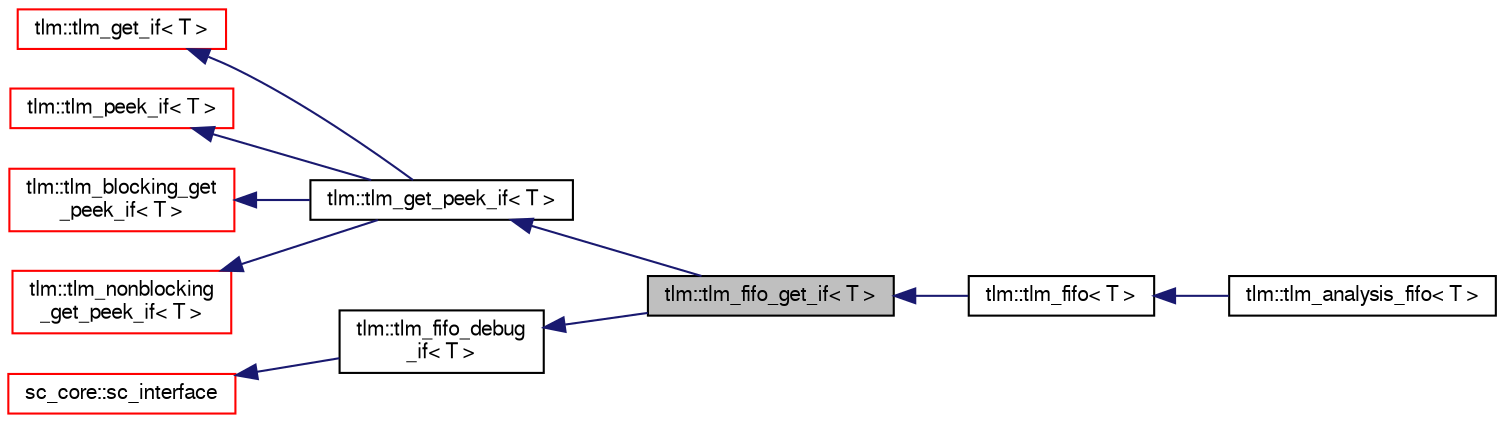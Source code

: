 digraph "tlm::tlm_fifo_get_if&lt; T &gt;"
{
  edge [fontname="FreeSans",fontsize="10",labelfontname="FreeSans",labelfontsize="10"];
  node [fontname="FreeSans",fontsize="10",shape=record];
  rankdir="LR";
  Node0 [label="tlm::tlm_fifo_get_if\< T \>",height=0.2,width=0.4,color="black", fillcolor="grey75", style="filled", fontcolor="black"];
  Node1 -> Node0 [dir="back",color="midnightblue",fontsize="10",style="solid",fontname="FreeSans"];
  Node1 [label="tlm::tlm_get_peek_if\< T \>",height=0.2,width=0.4,color="black", fillcolor="white", style="filled",URL="$a02319.html"];
  Node2 -> Node1 [dir="back",color="midnightblue",fontsize="10",style="solid",fontname="FreeSans"];
  Node2 [label="tlm::tlm_get_if\< T \>",height=0.2,width=0.4,color="red", fillcolor="white", style="filled",URL="$a02291.html"];
  Node6 -> Node1 [dir="back",color="midnightblue",fontsize="10",style="solid",fontname="FreeSans"];
  Node6 [label="tlm::tlm_peek_if\< T \>",height=0.2,width=0.4,color="red", fillcolor="white", style="filled",URL="$a02307.html"];
  Node9 -> Node1 [dir="back",color="midnightblue",fontsize="10",style="solid",fontname="FreeSans"];
  Node9 [label="tlm::tlm_blocking_get\l_peek_if\< T \>",height=0.2,width=0.4,color="red", fillcolor="white", style="filled",URL="$a02311.html"];
  Node10 -> Node1 [dir="back",color="midnightblue",fontsize="10",style="solid",fontname="FreeSans"];
  Node10 [label="tlm::tlm_nonblocking\l_get_peek_if\< T \>",height=0.2,width=0.4,color="red", fillcolor="white", style="filled",URL="$a02315.html"];
  Node11 -> Node0 [dir="back",color="midnightblue",fontsize="10",style="solid",fontname="FreeSans"];
  Node11 [label="tlm::tlm_fifo_debug\l_if\< T \>",height=0.2,width=0.4,color="black", fillcolor="white", style="filled",URL="$a02323.html"];
  Node4 -> Node11 [dir="back",color="midnightblue",fontsize="10",style="solid",fontname="FreeSans"];
  Node4 [label="sc_core::sc_interface",height=0.2,width=0.4,color="red", fillcolor="white", style="filled",URL="/mnt/c/Users/fangk/Documents/hdl-playground/lib/systemc-2.3.3/objdir/docs/sysc/doxygen/systemc.tag$a01196.html"];
  Node0 -> Node12 [dir="back",color="midnightblue",fontsize="10",style="solid",fontname="FreeSans"];
  Node12 [label="tlm::tlm_fifo\< T \>",height=0.2,width=0.4,color="black", fillcolor="white", style="filled",URL="$a02379.html"];
  Node12 -> Node13 [dir="back",color="midnightblue",fontsize="10",style="solid",fontname="FreeSans"];
  Node13 [label="tlm::tlm_analysis_fifo\< T \>",height=0.2,width=0.4,color="black", fillcolor="white", style="filled",URL="$a02243.html"];
}
